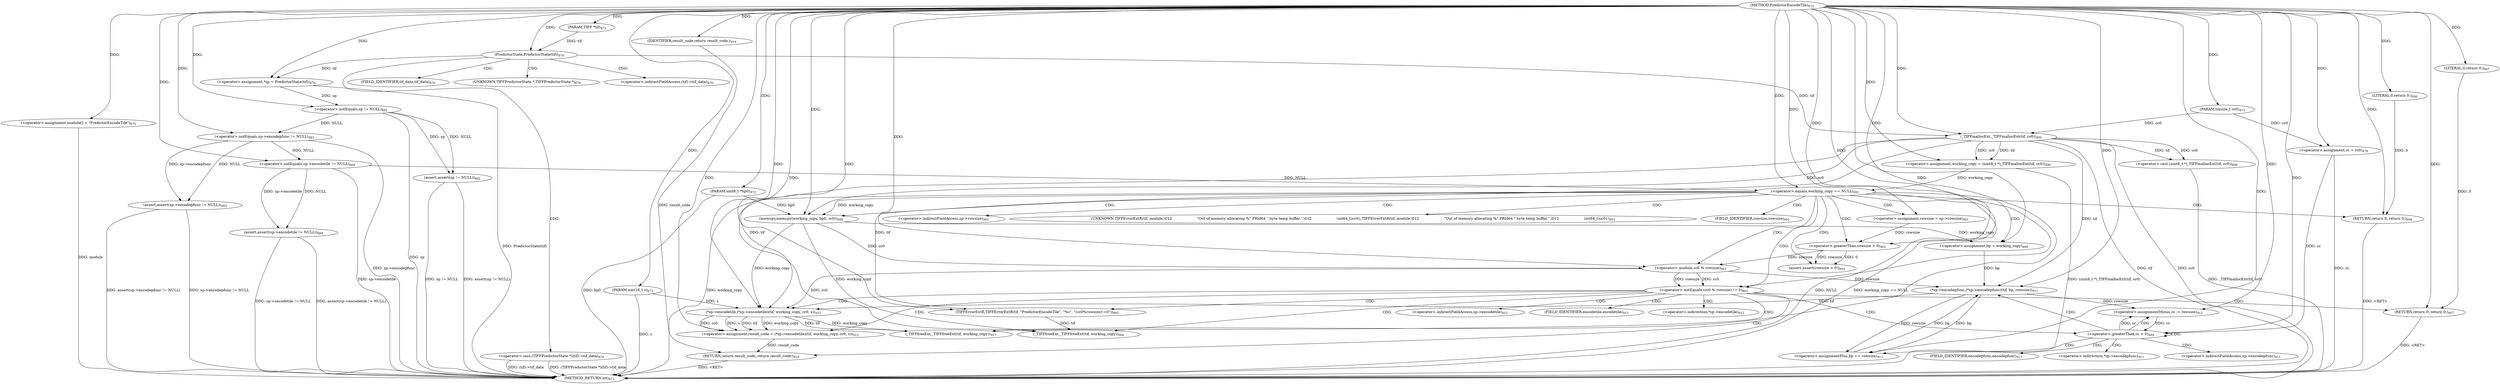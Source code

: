 digraph "PredictorEncodeTile" {  
"39104" [label = <(METHOD,PredictorEncodeTile)<SUB>872</SUB>> ]
"39232" [label = <(METHOD_RETURN,int)<SUB>872</SUB>> ]
"39105" [label = <(PARAM,TIFF *tif)<SUB>872</SUB>> ]
"39106" [label = <(PARAM,uint8_t *bp0)<SUB>872</SUB>> ]
"39107" [label = <(PARAM,tmsize_t cc0)<SUB>872</SUB>> ]
"39108" [label = <(PARAM,uint16_t s)<SUB>873</SUB>> ]
"39111" [label = <(&lt;operator&gt;.assignment,module[] = &quot;PredictorEncodeTile&quot;)<SUB>875</SUB>> ]
"39115" [label = <(&lt;operator&gt;.assignment,*sp = PredictorState(tif))<SUB>876</SUB>> ]
"39128" [label = <(&lt;operator&gt;.assignment,cc = cc0)<SUB>878</SUB>> ]
"39133" [label = <(assert,assert(sp != NULL))<SUB>882</SUB>> ]
"39137" [label = <(assert,assert(sp-&gt;encodepfunc != NULL))<SUB>883</SUB>> ]
"39143" [label = <(assert,assert(sp-&gt;encodetile != NULL))<SUB>884</SUB>> ]
"39149" [label = <(&lt;operator&gt;.assignment,working_copy = (uint8_t *)_TIFFmallocExt(tif, cc0))<SUB>890</SUB>> ]
"39164" [label = <(memcpy,memcpy(working_copy, bp0, cc0))<SUB>898</SUB>> ]
"39168" [label = <(&lt;operator&gt;.assignment,bp = working_copy)<SUB>899</SUB>> ]
"39171" [label = <(&lt;operator&gt;.assignment,rowsize = sp-&gt;rowsize)<SUB>901</SUB>> ]
"39176" [label = <(assert,assert(rowsize &gt; 0))<SUB>902</SUB>> ]
"39216" [label = <(&lt;operator&gt;.assignment,result_code = (*sp-&gt;encodetile)(tif, working_copy, cc0, s))<SUB>915</SUB>> ]
"39227" [label = <(_TIFFfreeExt,_TIFFfreeExt(tif, working_copy))<SUB>917</SUB>> ]
"39230" [label = <(RETURN,return result_code;,return result_code;)<SUB>919</SUB>> ]
"39157" [label = <(&lt;operator&gt;.equals,working_copy == NULL)<SUB>891</SUB>> ]
"39181" [label = <(&lt;operator&gt;.notEquals,(cc0 % rowsize) != 0)<SUB>903</SUB>> ]
"39198" [label = <(&lt;operator&gt;.greaterThan,cc &gt; 0)<SUB>909</SUB>> ]
"39231" [label = <(IDENTIFIER,result_code,return result_code;)<SUB>919</SUB>> ]
"39117" [label = <(PredictorState,PredictorState(tif))<SUB>876</SUB>> ]
"39134" [label = <(&lt;operator&gt;.notEquals,sp != NULL)<SUB>882</SUB>> ]
"39138" [label = <(&lt;operator&gt;.notEquals,sp-&gt;encodepfunc != NULL)<SUB>883</SUB>> ]
"39144" [label = <(&lt;operator&gt;.notEquals,sp-&gt;encodetile != NULL)<SUB>884</SUB>> ]
"39151" [label = <(&lt;operator&gt;.cast,(uint8_t *)_TIFFmallocExt(tif, cc0))<SUB>890</SUB>> ]
"39162" [label = <(RETURN,return 0;,return 0;)<SUB>896</SUB>> ]
"39177" [label = <(&lt;operator&gt;.greaterThan,rowsize &gt; 0)<SUB>902</SUB>> ]
"39187" [label = <(TIFFErrorExtR,TIFFErrorExtR(tif, &quot;PredictorEncodeTile&quot;, &quot;%s&quot;, &quot;(cc0%rowsize)!=0&quot;))<SUB>905</SUB>> ]
"39192" [label = <(_TIFFfreeExt,_TIFFfreeExt(tif, working_copy))<SUB>906</SUB>> ]
"39195" [label = <(RETURN,return 0;,return 0;)<SUB>907</SUB>> ]
"39202" [label = <(*sp-&gt;encodepfunc,(*sp-&gt;encodepfunc)(tif, bp, rowsize))<SUB>911</SUB>> ]
"39210" [label = <(&lt;operator&gt;.assignmentMinus,cc -= rowsize)<SUB>912</SUB>> ]
"39213" [label = <(&lt;operator&gt;.assignmentPlus,bp += rowsize)<SUB>913</SUB>> ]
"39218" [label = <(*sp-&gt;encodetile,(*sp-&gt;encodetile)(tif, working_copy, cc0, s))<SUB>915</SUB>> ]
"39120" [label = <(&lt;operator&gt;.cast,(TIFFPredictorState *)(tif)-&gt;tif_data)<SUB>876</SUB>> ]
"39153" [label = <(_TIFFmallocExt,_TIFFmallocExt(tif, cc0))<SUB>890</SUB>> ]
"39163" [label = <(LITERAL,0,return 0;)<SUB>896</SUB>> ]
"39182" [label = <(&lt;operator&gt;.modulo,cc0 % rowsize)<SUB>903</SUB>> ]
"39196" [label = <(LITERAL,0,return 0;)<SUB>907</SUB>> ]
"39173" [label = <(&lt;operator&gt;.indirectFieldAccess,sp-&gt;rowsize)<SUB>901</SUB>> ]
"39161" [label = <(UNKNOWN,TIFFErrorExtR(tif, module,\012                      &quot;Out of memory allocating %&quot; PRId64 &quot; byte temp buffer.&quot;,\012                      (int64_t)cc0);,TIFFErrorExtR(tif, module,\012                      &quot;Out of memory allocating %&quot; PRId64 &quot; byte temp buffer.&quot;,\012                      (int64_t)cc0);)<SUB>893</SUB>> ]
"39175" [label = <(FIELD_IDENTIFIER,rowsize,rowsize)<SUB>901</SUB>> ]
"39219" [label = <(&lt;operator&gt;.indirection,*sp-&gt;encodetile)<SUB>915</SUB>> ]
"39203" [label = <(&lt;operator&gt;.indirection,*sp-&gt;encodepfunc)<SUB>911</SUB>> ]
"39220" [label = <(&lt;operator&gt;.indirectFieldAccess,sp-&gt;encodetile)<SUB>915</SUB>> ]
"39121" [label = <(UNKNOWN,TIFFPredictorState *,TIFFPredictorState *)<SUB>876</SUB>> ]
"39122" [label = <(&lt;operator&gt;.indirectFieldAccess,(tif)-&gt;tif_data)<SUB>876</SUB>> ]
"39204" [label = <(&lt;operator&gt;.indirectFieldAccess,sp-&gt;encodepfunc)<SUB>911</SUB>> ]
"39222" [label = <(FIELD_IDENTIFIER,encodetile,encodetile)<SUB>915</SUB>> ]
"39124" [label = <(FIELD_IDENTIFIER,tif_data,tif_data)<SUB>876</SUB>> ]
"39206" [label = <(FIELD_IDENTIFIER,encodepfunc,encodepfunc)<SUB>911</SUB>> ]
  "39162" -> "39232"  [ label = "DDG: &lt;RET&gt;"] 
  "39230" -> "39232"  [ label = "DDG: &lt;RET&gt;"] 
  "39195" -> "39232"  [ label = "DDG: &lt;RET&gt;"] 
  "39106" -> "39232"  [ label = "DDG: bp0"] 
  "39108" -> "39232"  [ label = "DDG: s"] 
  "39111" -> "39232"  [ label = "DDG: module"] 
  "39115" -> "39232"  [ label = "DDG: PredictorState(tif)"] 
  "39120" -> "39232"  [ label = "DDG: (tif)-&gt;tif_data"] 
  "39120" -> "39232"  [ label = "DDG: (TIFFPredictorState *)(tif)-&gt;tif_data"] 
  "39128" -> "39232"  [ label = "DDG: cc"] 
  "39134" -> "39232"  [ label = "DDG: sp"] 
  "39133" -> "39232"  [ label = "DDG: sp != NULL"] 
  "39133" -> "39232"  [ label = "DDG: assert(sp != NULL)"] 
  "39138" -> "39232"  [ label = "DDG: sp-&gt;encodepfunc"] 
  "39137" -> "39232"  [ label = "DDG: sp-&gt;encodepfunc != NULL"] 
  "39137" -> "39232"  [ label = "DDG: assert(sp-&gt;encodepfunc != NULL)"] 
  "39144" -> "39232"  [ label = "DDG: sp-&gt;encodetile"] 
  "39143" -> "39232"  [ label = "DDG: sp-&gt;encodetile != NULL"] 
  "39143" -> "39232"  [ label = "DDG: assert(sp-&gt;encodetile != NULL)"] 
  "39153" -> "39232"  [ label = "DDG: tif"] 
  "39153" -> "39232"  [ label = "DDG: cc0"] 
  "39151" -> "39232"  [ label = "DDG: _TIFFmallocExt(tif, cc0)"] 
  "39149" -> "39232"  [ label = "DDG: (uint8_t *)_TIFFmallocExt(tif, cc0)"] 
  "39157" -> "39232"  [ label = "DDG: working_copy"] 
  "39157" -> "39232"  [ label = "DDG: NULL"] 
  "39157" -> "39232"  [ label = "DDG: working_copy == NULL"] 
  "39104" -> "39105"  [ label = "DDG: "] 
  "39104" -> "39106"  [ label = "DDG: "] 
  "39104" -> "39107"  [ label = "DDG: "] 
  "39104" -> "39108"  [ label = "DDG: "] 
  "39104" -> "39111"  [ label = "DDG: "] 
  "39117" -> "39115"  [ label = "DDG: tif"] 
  "39107" -> "39128"  [ label = "DDG: cc0"] 
  "39104" -> "39128"  [ label = "DDG: "] 
  "39153" -> "39149"  [ label = "DDG: tif"] 
  "39153" -> "39149"  [ label = "DDG: cc0"] 
  "39164" -> "39168"  [ label = "DDG: working_copy"] 
  "39104" -> "39168"  [ label = "DDG: "] 
  "39218" -> "39216"  [ label = "DDG: tif"] 
  "39218" -> "39216"  [ label = "DDG: working_copy"] 
  "39218" -> "39216"  [ label = "DDG: cc0"] 
  "39218" -> "39216"  [ label = "DDG: s"] 
  "39231" -> "39230"  [ label = "DDG: result_code"] 
  "39216" -> "39230"  [ label = "DDG: result_code"] 
  "39104" -> "39115"  [ label = "DDG: "] 
  "39134" -> "39133"  [ label = "DDG: sp"] 
  "39134" -> "39133"  [ label = "DDG: NULL"] 
  "39138" -> "39137"  [ label = "DDG: sp-&gt;encodepfunc"] 
  "39138" -> "39137"  [ label = "DDG: NULL"] 
  "39144" -> "39143"  [ label = "DDG: sp-&gt;encodetile"] 
  "39144" -> "39143"  [ label = "DDG: NULL"] 
  "39104" -> "39149"  [ label = "DDG: "] 
  "39157" -> "39164"  [ label = "DDG: working_copy"] 
  "39104" -> "39164"  [ label = "DDG: "] 
  "39106" -> "39164"  [ label = "DDG: bp0"] 
  "39153" -> "39164"  [ label = "DDG: cc0"] 
  "39104" -> "39171"  [ label = "DDG: "] 
  "39177" -> "39176"  [ label = "DDG: rowsize"] 
  "39177" -> "39176"  [ label = "DDG: 0"] 
  "39104" -> "39216"  [ label = "DDG: "] 
  "39218" -> "39227"  [ label = "DDG: tif"] 
  "39104" -> "39227"  [ label = "DDG: "] 
  "39218" -> "39227"  [ label = "DDG: working_copy"] 
  "39104" -> "39231"  [ label = "DDG: "] 
  "39105" -> "39117"  [ label = "DDG: tif"] 
  "39104" -> "39117"  [ label = "DDG: "] 
  "39115" -> "39134"  [ label = "DDG: sp"] 
  "39104" -> "39134"  [ label = "DDG: "] 
  "39134" -> "39138"  [ label = "DDG: NULL"] 
  "39104" -> "39138"  [ label = "DDG: "] 
  "39138" -> "39144"  [ label = "DDG: NULL"] 
  "39104" -> "39144"  [ label = "DDG: "] 
  "39153" -> "39151"  [ label = "DDG: tif"] 
  "39153" -> "39151"  [ label = "DDG: cc0"] 
  "39149" -> "39157"  [ label = "DDG: working_copy"] 
  "39104" -> "39157"  [ label = "DDG: "] 
  "39144" -> "39157"  [ label = "DDG: NULL"] 
  "39163" -> "39162"  [ label = "DDG: 0"] 
  "39104" -> "39162"  [ label = "DDG: "] 
  "39171" -> "39177"  [ label = "DDG: rowsize"] 
  "39104" -> "39177"  [ label = "DDG: "] 
  "39182" -> "39181"  [ label = "DDG: cc0"] 
  "39182" -> "39181"  [ label = "DDG: rowsize"] 
  "39104" -> "39181"  [ label = "DDG: "] 
  "39196" -> "39195"  [ label = "DDG: 0"] 
  "39104" -> "39195"  [ label = "DDG: "] 
  "39128" -> "39198"  [ label = "DDG: cc"] 
  "39210" -> "39198"  [ label = "DDG: cc"] 
  "39104" -> "39198"  [ label = "DDG: "] 
  "39202" -> "39210"  [ label = "DDG: rowsize"] 
  "39104" -> "39210"  [ label = "DDG: "] 
  "39104" -> "39213"  [ label = "DDG: "] 
  "39202" -> "39213"  [ label = "DDG: rowsize"] 
  "39153" -> "39218"  [ label = "DDG: tif"] 
  "39202" -> "39218"  [ label = "DDG: tif"] 
  "39104" -> "39218"  [ label = "DDG: "] 
  "39164" -> "39218"  [ label = "DDG: working_copy"] 
  "39182" -> "39218"  [ label = "DDG: cc0"] 
  "39108" -> "39218"  [ label = "DDG: s"] 
  "39117" -> "39153"  [ label = "DDG: tif"] 
  "39104" -> "39153"  [ label = "DDG: "] 
  "39107" -> "39153"  [ label = "DDG: cc0"] 
  "39104" -> "39163"  [ label = "DDG: "] 
  "39164" -> "39182"  [ label = "DDG: cc0"] 
  "39104" -> "39182"  [ label = "DDG: "] 
  "39177" -> "39182"  [ label = "DDG: rowsize"] 
  "39153" -> "39187"  [ label = "DDG: tif"] 
  "39104" -> "39187"  [ label = "DDG: "] 
  "39187" -> "39192"  [ label = "DDG: tif"] 
  "39104" -> "39192"  [ label = "DDG: "] 
  "39164" -> "39192"  [ label = "DDG: working_copy"] 
  "39104" -> "39196"  [ label = "DDG: "] 
  "39153" -> "39202"  [ label = "DDG: tif"] 
  "39104" -> "39202"  [ label = "DDG: "] 
  "39168" -> "39202"  [ label = "DDG: bp"] 
  "39213" -> "39202"  [ label = "DDG: bp"] 
  "39182" -> "39202"  [ label = "DDG: rowsize"] 
  "39198" -> "39210"  [ label = "DDG: cc"] 
  "39202" -> "39213"  [ label = "DDG: bp"] 
  "39117" -> "39122"  [ label = "CDG: "] 
  "39117" -> "39124"  [ label = "CDG: "] 
  "39117" -> "39121"  [ label = "CDG: "] 
  "39117" -> "39120"  [ label = "CDG: "] 
  "39157" -> "39177"  [ label = "CDG: "] 
  "39157" -> "39181"  [ label = "CDG: "] 
  "39157" -> "39171"  [ label = "CDG: "] 
  "39157" -> "39173"  [ label = "CDG: "] 
  "39157" -> "39162"  [ label = "CDG: "] 
  "39157" -> "39161"  [ label = "CDG: "] 
  "39157" -> "39182"  [ label = "CDG: "] 
  "39157" -> "39176"  [ label = "CDG: "] 
  "39157" -> "39168"  [ label = "CDG: "] 
  "39157" -> "39175"  [ label = "CDG: "] 
  "39157" -> "39164"  [ label = "CDG: "] 
  "39181" -> "39198"  [ label = "CDG: "] 
  "39181" -> "39218"  [ label = "CDG: "] 
  "39181" -> "39220"  [ label = "CDG: "] 
  "39181" -> "39216"  [ label = "CDG: "] 
  "39181" -> "39230"  [ label = "CDG: "] 
  "39181" -> "39187"  [ label = "CDG: "] 
  "39181" -> "39195"  [ label = "CDG: "] 
  "39181" -> "39222"  [ label = "CDG: "] 
  "39181" -> "39227"  [ label = "CDG: "] 
  "39181" -> "39219"  [ label = "CDG: "] 
  "39181" -> "39192"  [ label = "CDG: "] 
  "39198" -> "39198"  [ label = "CDG: "] 
  "39198" -> "39206"  [ label = "CDG: "] 
  "39198" -> "39202"  [ label = "CDG: "] 
  "39198" -> "39204"  [ label = "CDG: "] 
  "39198" -> "39210"  [ label = "CDG: "] 
  "39198" -> "39213"  [ label = "CDG: "] 
  "39198" -> "39203"  [ label = "CDG: "] 
}
